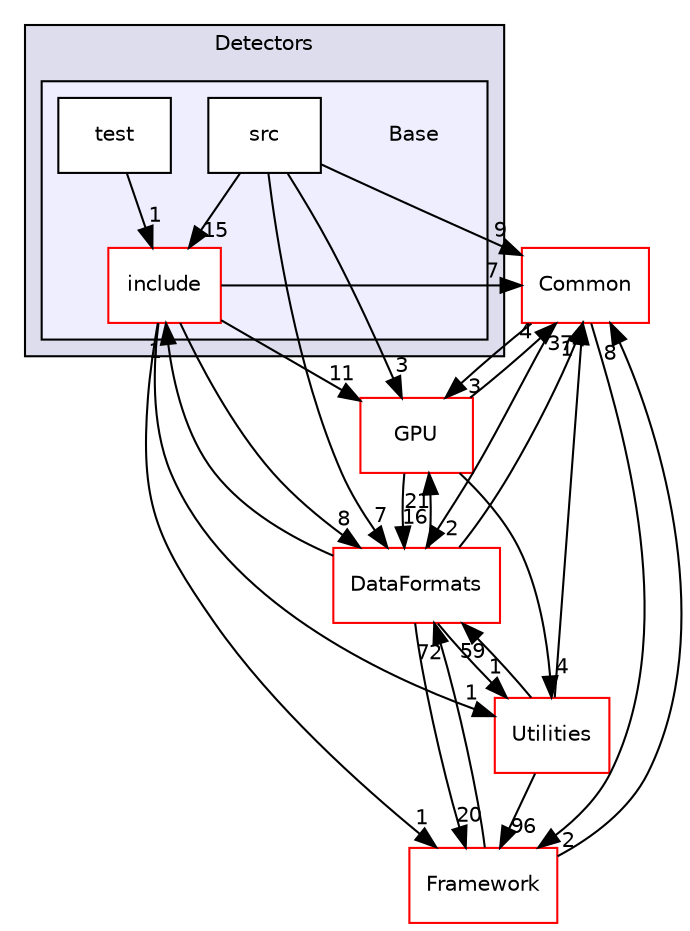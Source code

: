 digraph "/home/travis/build/AliceO2Group/AliceO2/Detectors/Base" {
  bgcolor=transparent;
  compound=true
  node [ fontsize="10", fontname="Helvetica"];
  edge [ labelfontsize="10", labelfontname="Helvetica"];
  subgraph clusterdir_051dca18e802f8e9474f2e30d29c04e0 {
    graph [ bgcolor="#ddddee", pencolor="black", label="Detectors" fontname="Helvetica", fontsize="10", URL="dir_051dca18e802f8e9474f2e30d29c04e0.html"]
  subgraph clusterdir_37c90836491b695b472bf98d1be8336b {
    graph [ bgcolor="#eeeeff", pencolor="black", label="" URL="dir_37c90836491b695b472bf98d1be8336b.html"];
    dir_37c90836491b695b472bf98d1be8336b [shape=plaintext label="Base"];
    dir_548839eeca1931d32df07653a7903e44 [shape=box label="include" color="red" fillcolor="white" style="filled" URL="dir_548839eeca1931d32df07653a7903e44.html"];
    dir_eeeef6c2eb7f500b211a8736eff99ff9 [shape=box label="src" color="black" fillcolor="white" style="filled" URL="dir_eeeef6c2eb7f500b211a8736eff99ff9.html"];
    dir_c1eec9d1003d3beb84502b0a1059f30e [shape=box label="test" color="black" fillcolor="white" style="filled" URL="dir_c1eec9d1003d3beb84502b0a1059f30e.html"];
  }
  }
  dir_4ab6b4cc6a7edbff49100e9123df213f [shape=box label="Common" color="red" URL="dir_4ab6b4cc6a7edbff49100e9123df213f.html"];
  dir_b05a5fa85f84bfc9013183c9d87f9a36 [shape=box label="Utilities" color="red" URL="dir_b05a5fa85f84bfc9013183c9d87f9a36.html"];
  dir_f511f1e9c03c071966ae594f00bbc5e0 [shape=box label="GPU" color="red" URL="dir_f511f1e9c03c071966ae594f00bbc5e0.html"];
  dir_bcbb2cf9a3d3d83e5515c82071a07177 [shape=box label="Framework" color="red" URL="dir_bcbb2cf9a3d3d83e5515c82071a07177.html"];
  dir_2171f7ec022c5423887b07c69b2f5b48 [shape=box label="DataFormats" color="red" URL="dir_2171f7ec022c5423887b07c69b2f5b48.html"];
  dir_548839eeca1931d32df07653a7903e44->dir_4ab6b4cc6a7edbff49100e9123df213f [headlabel="7", labeldistance=1.5 headhref="dir_000281_000032.html"];
  dir_548839eeca1931d32df07653a7903e44->dir_b05a5fa85f84bfc9013183c9d87f9a36 [headlabel="1", labeldistance=1.5 headhref="dir_000281_000615.html"];
  dir_548839eeca1931d32df07653a7903e44->dir_f511f1e9c03c071966ae594f00bbc5e0 [headlabel="11", labeldistance=1.5 headhref="dir_000281_000732.html"];
  dir_548839eeca1931d32df07653a7903e44->dir_bcbb2cf9a3d3d83e5515c82071a07177 [headlabel="1", labeldistance=1.5 headhref="dir_000281_000058.html"];
  dir_548839eeca1931d32df07653a7903e44->dir_2171f7ec022c5423887b07c69b2f5b48 [headlabel="8", labeldistance=1.5 headhref="dir_000281_000085.html"];
  dir_4ab6b4cc6a7edbff49100e9123df213f->dir_f511f1e9c03c071966ae594f00bbc5e0 [headlabel="3", labeldistance=1.5 headhref="dir_000032_000732.html"];
  dir_4ab6b4cc6a7edbff49100e9123df213f->dir_bcbb2cf9a3d3d83e5515c82071a07177 [headlabel="2", labeldistance=1.5 headhref="dir_000032_000058.html"];
  dir_4ab6b4cc6a7edbff49100e9123df213f->dir_2171f7ec022c5423887b07c69b2f5b48 [headlabel="2", labeldistance=1.5 headhref="dir_000032_000085.html"];
  dir_b05a5fa85f84bfc9013183c9d87f9a36->dir_4ab6b4cc6a7edbff49100e9123df213f [headlabel="1", labeldistance=1.5 headhref="dir_000615_000032.html"];
  dir_b05a5fa85f84bfc9013183c9d87f9a36->dir_bcbb2cf9a3d3d83e5515c82071a07177 [headlabel="96", labeldistance=1.5 headhref="dir_000615_000058.html"];
  dir_b05a5fa85f84bfc9013183c9d87f9a36->dir_2171f7ec022c5423887b07c69b2f5b48 [headlabel="59", labeldistance=1.5 headhref="dir_000615_000085.html"];
  dir_c1eec9d1003d3beb84502b0a1059f30e->dir_548839eeca1931d32df07653a7903e44 [headlabel="1", labeldistance=1.5 headhref="dir_000348_000281.html"];
  dir_f511f1e9c03c071966ae594f00bbc5e0->dir_4ab6b4cc6a7edbff49100e9123df213f [headlabel="4", labeldistance=1.5 headhref="dir_000732_000032.html"];
  dir_f511f1e9c03c071966ae594f00bbc5e0->dir_b05a5fa85f84bfc9013183c9d87f9a36 [headlabel="4", labeldistance=1.5 headhref="dir_000732_000615.html"];
  dir_f511f1e9c03c071966ae594f00bbc5e0->dir_2171f7ec022c5423887b07c69b2f5b48 [headlabel="16", labeldistance=1.5 headhref="dir_000732_000085.html"];
  dir_bcbb2cf9a3d3d83e5515c82071a07177->dir_4ab6b4cc6a7edbff49100e9123df213f [headlabel="8", labeldistance=1.5 headhref="dir_000058_000032.html"];
  dir_bcbb2cf9a3d3d83e5515c82071a07177->dir_2171f7ec022c5423887b07c69b2f5b48 [headlabel="72", labeldistance=1.5 headhref="dir_000058_000085.html"];
  dir_eeeef6c2eb7f500b211a8736eff99ff9->dir_548839eeca1931d32df07653a7903e44 [headlabel="15", labeldistance=1.5 headhref="dir_000331_000281.html"];
  dir_eeeef6c2eb7f500b211a8736eff99ff9->dir_4ab6b4cc6a7edbff49100e9123df213f [headlabel="9", labeldistance=1.5 headhref="dir_000331_000032.html"];
  dir_eeeef6c2eb7f500b211a8736eff99ff9->dir_f511f1e9c03c071966ae594f00bbc5e0 [headlabel="3", labeldistance=1.5 headhref="dir_000331_000732.html"];
  dir_eeeef6c2eb7f500b211a8736eff99ff9->dir_2171f7ec022c5423887b07c69b2f5b48 [headlabel="7", labeldistance=1.5 headhref="dir_000331_000085.html"];
  dir_2171f7ec022c5423887b07c69b2f5b48->dir_548839eeca1931d32df07653a7903e44 [headlabel="1", labeldistance=1.5 headhref="dir_000085_000281.html"];
  dir_2171f7ec022c5423887b07c69b2f5b48->dir_4ab6b4cc6a7edbff49100e9123df213f [headlabel="37", labeldistance=1.5 headhref="dir_000085_000032.html"];
  dir_2171f7ec022c5423887b07c69b2f5b48->dir_b05a5fa85f84bfc9013183c9d87f9a36 [headlabel="1", labeldistance=1.5 headhref="dir_000085_000615.html"];
  dir_2171f7ec022c5423887b07c69b2f5b48->dir_f511f1e9c03c071966ae594f00bbc5e0 [headlabel="21", labeldistance=1.5 headhref="dir_000085_000732.html"];
  dir_2171f7ec022c5423887b07c69b2f5b48->dir_bcbb2cf9a3d3d83e5515c82071a07177 [headlabel="20", labeldistance=1.5 headhref="dir_000085_000058.html"];
}
